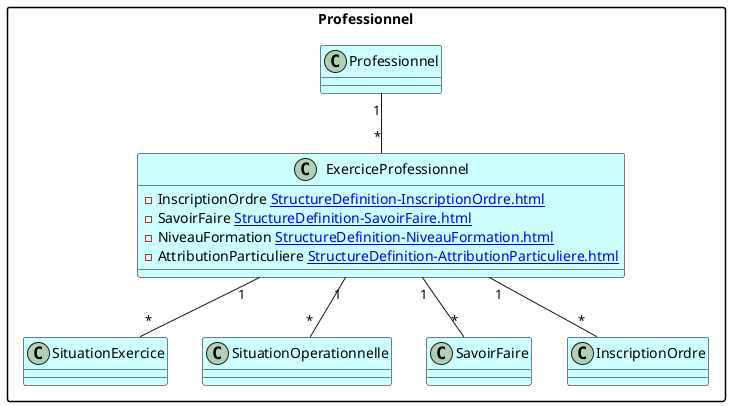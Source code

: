 @startuml
skinparam packageStyle rectangle
skinparam backgroundColor #FFFFFF
skinparam class {
    BackgroundColor #CCFFFF
    BorderColor black
}

package "Professionnel" {
    class Professionnel
    class ExerciceProfessionnel {
        - InscriptionOrdre [[StructureDefinition-InscriptionOrdre.html]]
        - SavoirFaire [[StructureDefinition-SavoirFaire.html]]
        - NiveauFormation [[StructureDefinition-NiveauFormation.html]]
        - AttributionParticuliere [[StructureDefinition-AttributionParticuliere.html]]
    }
    class SituationExercice 
    class SituationOperationnelle

    url of Professionnel is [[StructureDefinition-Professionnel.html]]
    url of ExerciceProfessionnel is [[StructureDefinition-ExerciceProfessionnel.html]]
    url of SituationExercice is [[StructureDefinition-SituationExercice.html]]
    url of SituationOperationnelle is [[StructureDefinition-SituationOperationnelle.html]]

    Professionnel "1" -- "*" ExerciceProfessionnel
    
    ExerciceProfessionnel "1" -- "*" SituationExercice
    ExerciceProfessionnel "1" -- "*" SituationOperationnelle
    ExerciceProfessionnel "1" -- "*" SavoirFaire
    ExerciceProfessionnel "1" -- "*" InscriptionOrdre
}

@enduml
